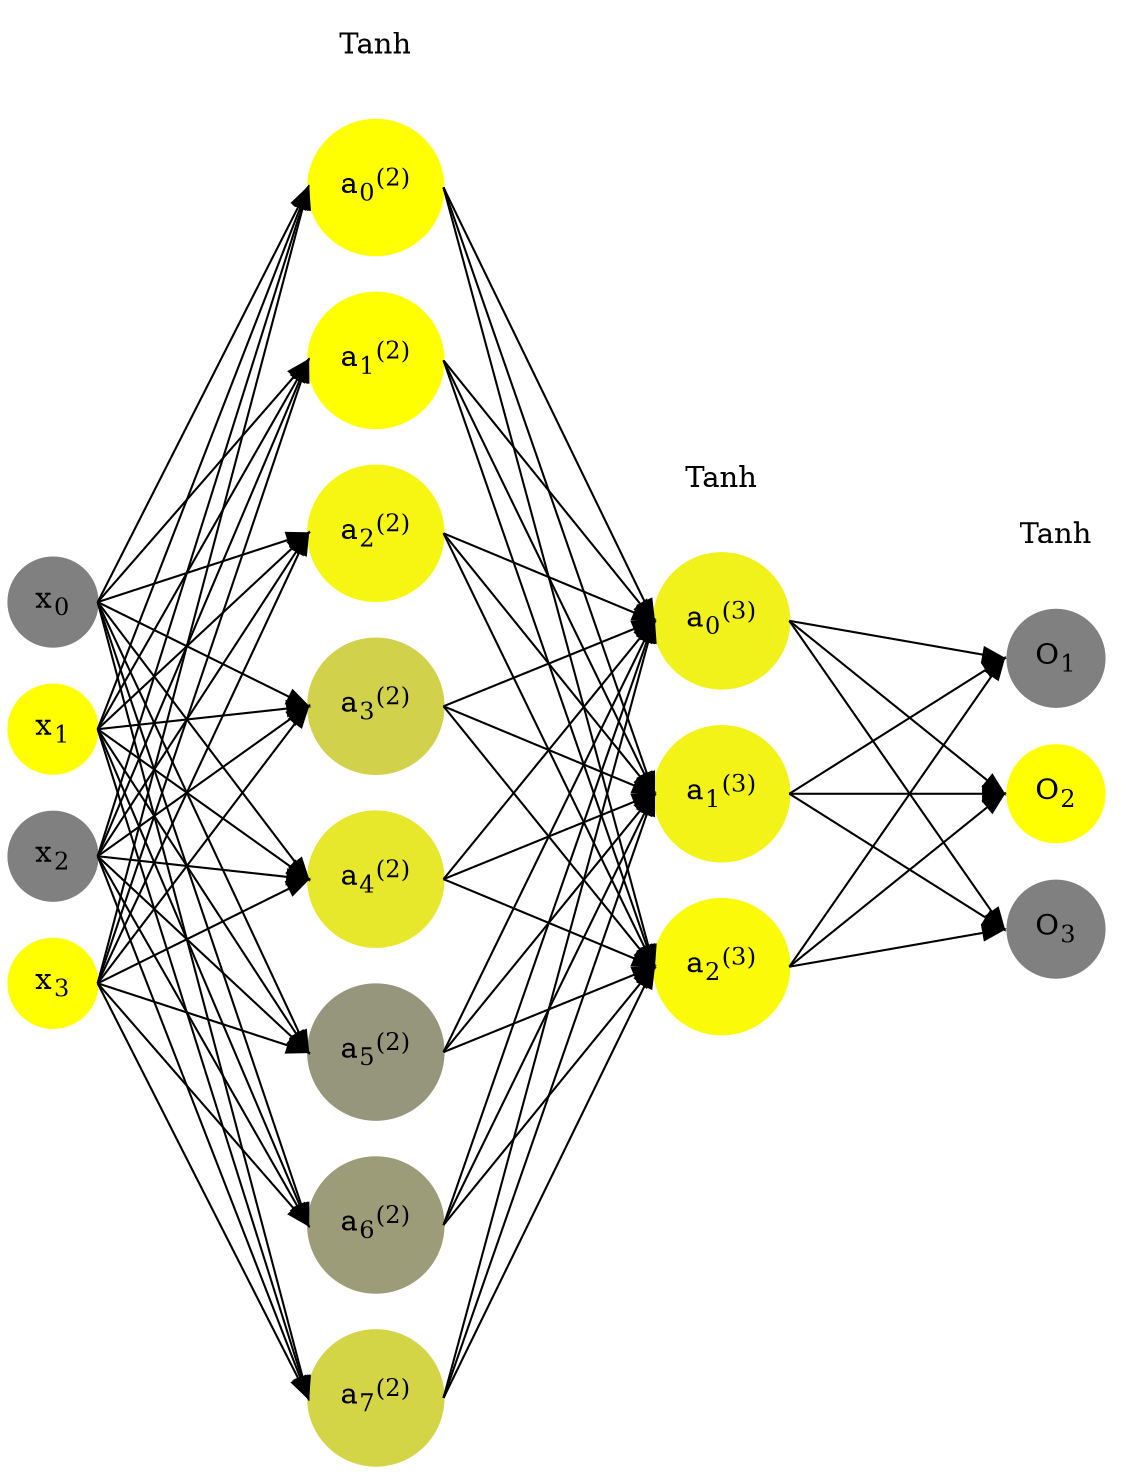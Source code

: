 digraph G {
	rankdir = LR;
	splines=false;
	edge[style=invis];
	ranksep= 1.4;
	{
	node [shape=circle, color="0.1667, 0.0, 0.5", style=filled, fillcolor="0.1667, 0.0, 0.5"];
	x0 [label=<x<sub>0</sub>>];
	}
	{
	node [shape=circle, color="0.1667, 1.0, 1.0", style=filled, fillcolor="0.1667, 1.0, 1.0"];
	x1 [label=<x<sub>1</sub>>];
	}
	{
	node [shape=circle, color="0.1667, 0.0, 0.5", style=filled, fillcolor="0.1667, 0.0, 0.5"];
	x2 [label=<x<sub>2</sub>>];
	}
	{
	node [shape=circle, color="0.1667, 1.0, 1.0", style=filled, fillcolor="0.1667, 1.0, 1.0"];
	x3 [label=<x<sub>3</sub>>];
	}
	{
	node [shape=circle, color="0.1667, 0.995827, 0.997913", style=filled, fillcolor="0.1667, 0.995827, 0.997913"];
	a02 [label=<a<sub>0</sub><sup>(2)</sup>>];
	}
	{
	node [shape=circle, color="0.1667, 0.995191, 0.997596", style=filled, fillcolor="0.1667, 0.995191, 0.997596"];
	a12 [label=<a<sub>1</sub><sup>(2)</sup>>];
	}
	{
	node [shape=circle, color="0.1667, 0.925856, 0.962928", style=filled, fillcolor="0.1667, 0.925856, 0.962928"];
	a22 [label=<a<sub>2</sub><sup>(2)</sup>>];
	}
	{
	node [shape=circle, color="0.1667, 0.638375, 0.819188", style=filled, fillcolor="0.1667, 0.638375, 0.819188"];
	a32 [label=<a<sub>3</sub><sup>(2)</sup>>];
	}
	{
	node [shape=circle, color="0.1667, 0.805839, 0.902919", style=filled, fillcolor="0.1667, 0.805839, 0.902919"];
	a42 [label=<a<sub>4</sub><sup>(2)</sup>>];
	}
	{
	node [shape=circle, color="0.1667, 0.171906, 0.585953", style=filled, fillcolor="0.1667, 0.171906, 0.585953"];
	a52 [label=<a<sub>5</sub><sup>(2)</sup>>];
	}
	{
	node [shape=circle, color="0.1667, 0.226472, 0.613236", style=filled, fillcolor="0.1667, 0.226472, 0.613236"];
	a62 [label=<a<sub>6</sub><sup>(2)</sup>>];
	}
	{
	node [shape=circle, color="0.1667, 0.663235, 0.831618", style=filled, fillcolor="0.1667, 0.663235, 0.831618"];
	a72 [label=<a<sub>7</sub><sup>(2)</sup>>];
	}
	{
	node [shape=circle, color="0.1667, 0.885260, 0.942630", style=filled, fillcolor="0.1667, 0.885260, 0.942630"];
	a03 [label=<a<sub>0</sub><sup>(3)</sup>>];
	}
	{
	node [shape=circle, color="0.1667, 0.902617, 0.951309", style=filled, fillcolor="0.1667, 0.902617, 0.951309"];
	a13 [label=<a<sub>1</sub><sup>(3)</sup>>];
	}
	{
	node [shape=circle, color="0.1667, 0.960415, 0.980208", style=filled, fillcolor="0.1667, 0.960415, 0.980208"];
	a23 [label=<a<sub>2</sub><sup>(3)</sup>>];
	}
	{
	node [shape=circle, color="0.1667, 0.0, 0.5", style=filled, fillcolor="0.1667, 0.0, 0.5"];
	O1 [label=<O<sub>1</sub>>];
	}
	{
	node [shape=circle, color="0.1667, 1.0, 1.0", style=filled, fillcolor="0.1667, 1.0, 1.0"];
	O2 [label=<O<sub>2</sub>>];
	}
	{
	node [shape=circle, color="0.1667, 0.0, 0.5", style=filled, fillcolor="0.1667, 0.0, 0.5"];
	O3 [label=<O<sub>3</sub>>];
	}
	{
	rank=same;
	x0->x1->x2->x3;
	}
	{
	rank=same;
	a02->a12->a22->a32->a42->a52->a62->a72;
	}
	{
	rank=same;
	a03->a13->a23;
	}
	{
	rank=same;
	O1->O2->O3;
	}
	l1 [shape=plaintext,label="Tanh"];
	l1->a02;
	{rank=same; l1;a02};
	l2 [shape=plaintext,label="Tanh"];
	l2->a03;
	{rank=same; l2;a03};
	l3 [shape=plaintext,label="Tanh"];
	l3->O1;
	{rank=same; l3;O1};
edge[style=solid, tailport=e, headport=w];
	{x0;x1;x2;x3} -> {a02;a12;a22;a32;a42;a52;a62;a72};
	{a02;a12;a22;a32;a42;a52;a62;a72} -> {a03;a13;a23};
	{a03;a13;a23} -> {O1,O2,O3};
}